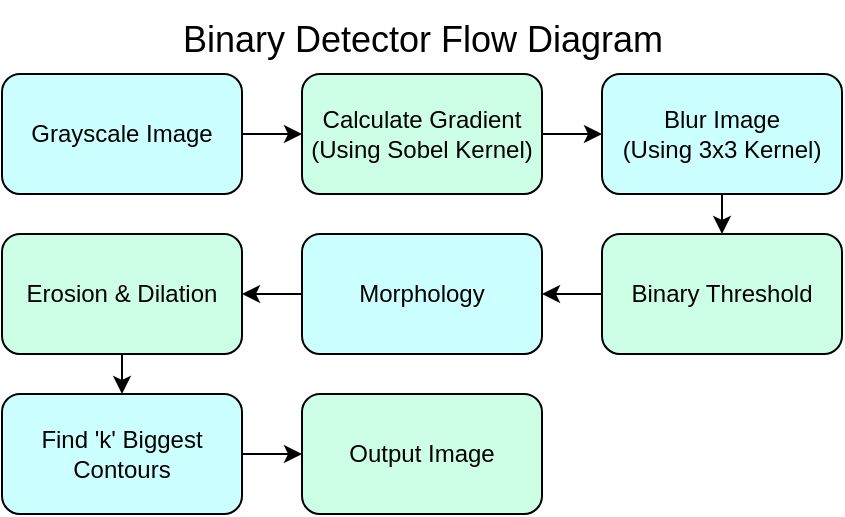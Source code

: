 <mxfile version="24.2.5" type="device">
  <diagram name="Page-1" id="rrjxVjxWeASpSvDcVRon">
    <mxGraphModel dx="881" dy="416" grid="1" gridSize="10" guides="1" tooltips="1" connect="1" arrows="1" fold="1" page="1" pageScale="1" pageWidth="850" pageHeight="1100" math="0" shadow="0">
      <root>
        <mxCell id="0" />
        <mxCell id="1" parent="0" />
        <mxCell id="z8qq3TGNzai60wx8T0TJ-9" style="edgeStyle=orthogonalEdgeStyle;rounded=0;orthogonalLoop=1;jettySize=auto;html=1;exitX=1;exitY=0.5;exitDx=0;exitDy=0;entryX=0;entryY=0.5;entryDx=0;entryDy=0;" edge="1" parent="1" source="z8qq3TGNzai60wx8T0TJ-1" target="z8qq3TGNzai60wx8T0TJ-2">
          <mxGeometry relative="1" as="geometry" />
        </mxCell>
        <mxCell id="z8qq3TGNzai60wx8T0TJ-1" value="Grayscale Image" style="rounded=1;whiteSpace=wrap;html=1;fillColor=#CCFFFF;" vertex="1" parent="1">
          <mxGeometry x="170" y="150" width="120" height="60" as="geometry" />
        </mxCell>
        <mxCell id="z8qq3TGNzai60wx8T0TJ-10" style="edgeStyle=orthogonalEdgeStyle;rounded=0;orthogonalLoop=1;jettySize=auto;html=1;exitX=1;exitY=0.5;exitDx=0;exitDy=0;entryX=0;entryY=0.5;entryDx=0;entryDy=0;" edge="1" parent="1" source="z8qq3TGNzai60wx8T0TJ-2" target="z8qq3TGNzai60wx8T0TJ-3">
          <mxGeometry relative="1" as="geometry" />
        </mxCell>
        <mxCell id="z8qq3TGNzai60wx8T0TJ-2" value="Calculate Gradient (Using Sobel Kernel)" style="rounded=1;whiteSpace=wrap;html=1;fillColor=#CCFFE6;" vertex="1" parent="1">
          <mxGeometry x="320" y="150" width="120" height="60" as="geometry" />
        </mxCell>
        <mxCell id="z8qq3TGNzai60wx8T0TJ-11" style="edgeStyle=orthogonalEdgeStyle;rounded=0;orthogonalLoop=1;jettySize=auto;html=1;exitX=0.5;exitY=1;exitDx=0;exitDy=0;entryX=0.5;entryY=0;entryDx=0;entryDy=0;" edge="1" parent="1" source="z8qq3TGNzai60wx8T0TJ-3" target="z8qq3TGNzai60wx8T0TJ-4">
          <mxGeometry relative="1" as="geometry" />
        </mxCell>
        <mxCell id="z8qq3TGNzai60wx8T0TJ-3" value="Blur Image &lt;br&gt;(Using 3x3 Kernel)" style="rounded=1;whiteSpace=wrap;html=1;fillColor=#CCFFFF;" vertex="1" parent="1">
          <mxGeometry x="470" y="150" width="120" height="60" as="geometry" />
        </mxCell>
        <mxCell id="z8qq3TGNzai60wx8T0TJ-12" style="edgeStyle=orthogonalEdgeStyle;rounded=0;orthogonalLoop=1;jettySize=auto;html=1;entryX=1;entryY=0.5;entryDx=0;entryDy=0;" edge="1" parent="1" source="z8qq3TGNzai60wx8T0TJ-4" target="z8qq3TGNzai60wx8T0TJ-5">
          <mxGeometry relative="1" as="geometry" />
        </mxCell>
        <mxCell id="z8qq3TGNzai60wx8T0TJ-4" value="Binary Threshold" style="rounded=1;whiteSpace=wrap;html=1;fillColor=#CCFFE6;" vertex="1" parent="1">
          <mxGeometry x="470" y="230" width="120" height="60" as="geometry" />
        </mxCell>
        <mxCell id="z8qq3TGNzai60wx8T0TJ-13" style="edgeStyle=orthogonalEdgeStyle;rounded=0;orthogonalLoop=1;jettySize=auto;html=1;entryX=1;entryY=0.5;entryDx=0;entryDy=0;" edge="1" parent="1" source="z8qq3TGNzai60wx8T0TJ-5" target="z8qq3TGNzai60wx8T0TJ-6">
          <mxGeometry relative="1" as="geometry" />
        </mxCell>
        <mxCell id="z8qq3TGNzai60wx8T0TJ-5" value="Morphology" style="rounded=1;whiteSpace=wrap;html=1;fillColor=#CCFFFF;" vertex="1" parent="1">
          <mxGeometry x="320" y="230" width="120" height="60" as="geometry" />
        </mxCell>
        <mxCell id="z8qq3TGNzai60wx8T0TJ-14" style="edgeStyle=orthogonalEdgeStyle;rounded=0;orthogonalLoop=1;jettySize=auto;html=1;exitX=0.5;exitY=1;exitDx=0;exitDy=0;entryX=0.5;entryY=0;entryDx=0;entryDy=0;" edge="1" parent="1" source="z8qq3TGNzai60wx8T0TJ-6" target="z8qq3TGNzai60wx8T0TJ-7">
          <mxGeometry relative="1" as="geometry" />
        </mxCell>
        <mxCell id="z8qq3TGNzai60wx8T0TJ-6" value="Erosion &amp;amp; Dilation" style="rounded=1;whiteSpace=wrap;html=1;fillColor=#CCFFE6;" vertex="1" parent="1">
          <mxGeometry x="170" y="230" width="120" height="60" as="geometry" />
        </mxCell>
        <mxCell id="z8qq3TGNzai60wx8T0TJ-15" style="edgeStyle=orthogonalEdgeStyle;rounded=0;orthogonalLoop=1;jettySize=auto;html=1;exitX=1;exitY=0.5;exitDx=0;exitDy=0;entryX=0;entryY=0.5;entryDx=0;entryDy=0;" edge="1" parent="1" source="z8qq3TGNzai60wx8T0TJ-7" target="z8qq3TGNzai60wx8T0TJ-8">
          <mxGeometry relative="1" as="geometry" />
        </mxCell>
        <mxCell id="z8qq3TGNzai60wx8T0TJ-7" value="Find &#39;k&#39; Biggest Contours" style="rounded=1;whiteSpace=wrap;html=1;fillColor=#CCFFFF;" vertex="1" parent="1">
          <mxGeometry x="170" y="310" width="120" height="60" as="geometry" />
        </mxCell>
        <mxCell id="z8qq3TGNzai60wx8T0TJ-8" value="Output Image" style="rounded=1;whiteSpace=wrap;html=1;fillColor=#CCFFE6;" vertex="1" parent="1">
          <mxGeometry x="320" y="310" width="120" height="60" as="geometry" />
        </mxCell>
        <mxCell id="z8qq3TGNzai60wx8T0TJ-16" value="&lt;font style=&quot;font-size: 18px;&quot;&gt;Binary Detector Flow Diagram&lt;/font&gt;" style="text;html=1;align=center;verticalAlign=middle;resizable=0;points=[];autosize=1;strokeColor=none;fillColor=none;" vertex="1" parent="1">
          <mxGeometry x="250" y="113" width="260" height="40" as="geometry" />
        </mxCell>
      </root>
    </mxGraphModel>
  </diagram>
</mxfile>
